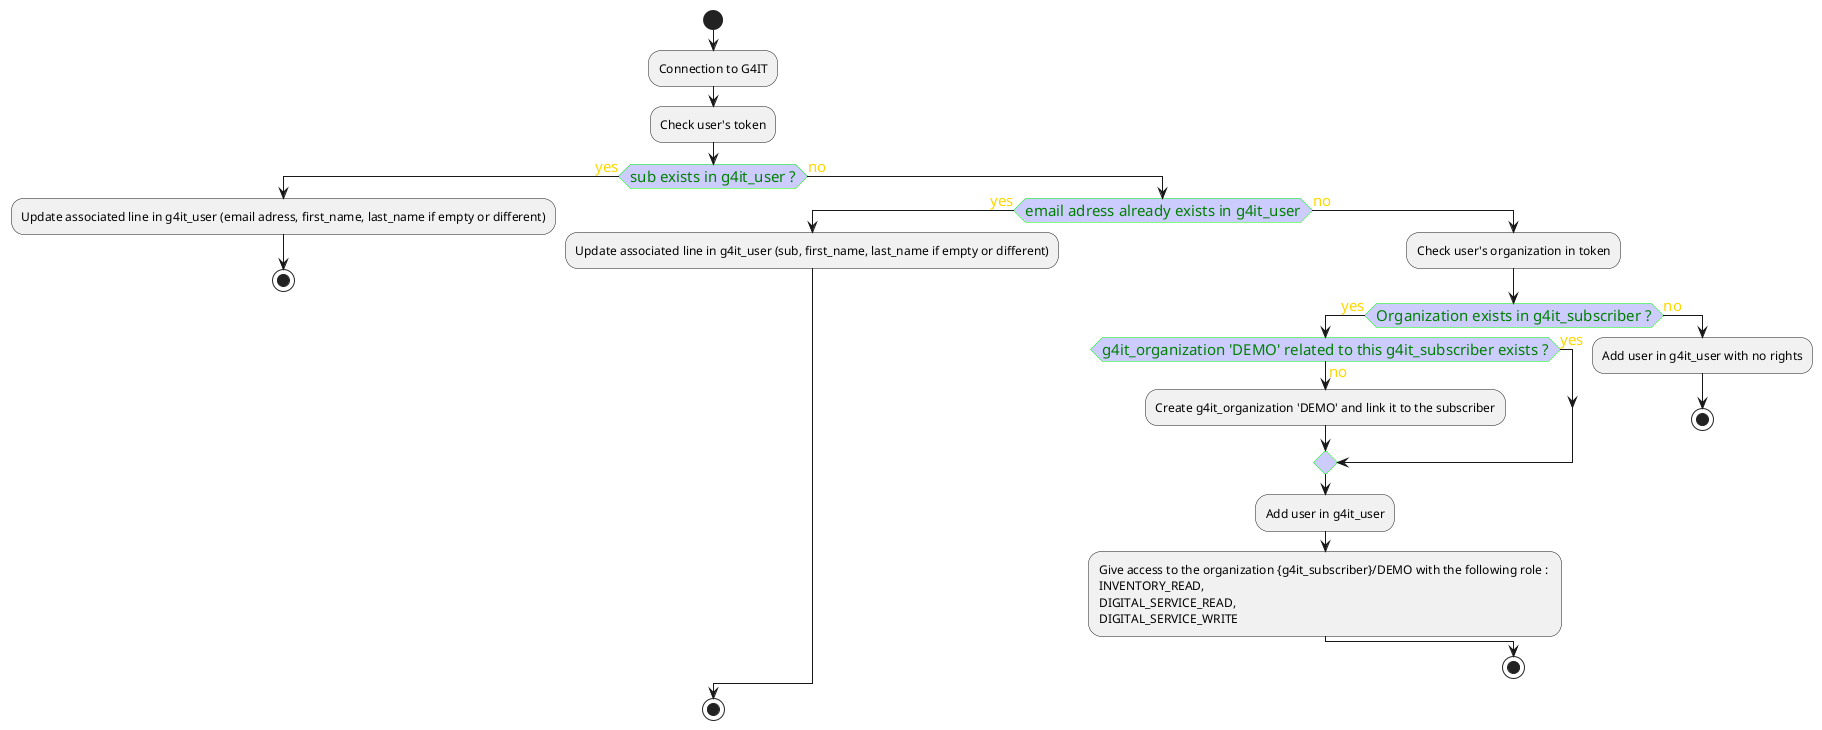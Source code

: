 @startuml Connection to g4it
<style>
activityDiagram {
  BorderColor #33668E
  FontName arial

  diamond {
    BackgroundColor #ccf
    LineColor #00FF00
    FontColor green
    FontName arial
    FontSize 15
  }
  arrow {
    FontColor gold
    FontName arial
    FontSize 15
  }
  partition {
    LineColor red
    FontColor green
    RoundCorner 10
    BackgroundColor PeachPuff
  }
  note {
    FontColor Blue
    LineColor Navy
    BackgroundColor #ccf
  }
}
document {
   BackgroundColor white
}
</style>
start
:Connection to G4IT;
:Check user's token;
if (sub exists in g4it_user ?) then (yes)
    :Update associated line in g4it_user (email adress, first_name, last_name if empty or different);
    stop
else (no)
    if (email adress already exists in g4it_user) then (yes)
        :Update associated line in g4it_user (sub, first_name, last_name if empty or different); 
    else (no)
        :Check user's organization in token;
        if (Organization exists in g4it_subscriber ?) then (yes)
            if (g4it_organization 'DEMO' related to this g4it_subscriber exists ?) then (no)
                :Create g4it_organization 'DEMO' and link it to the subscriber;
            else (yes)
            endif
            :Add user in g4it_user;
            :Give access to the organization {g4it_subscriber}/DEMO with the following role : \nINVENTORY_READ, \nDIGITAL_SERVICE_READ, \nDIGITAL_SERVICE_WRITE;
        else (no)
            :Add user in g4it_user with no rights;
            stop
        endif
        stop
    endif
endif
stop
@enduml